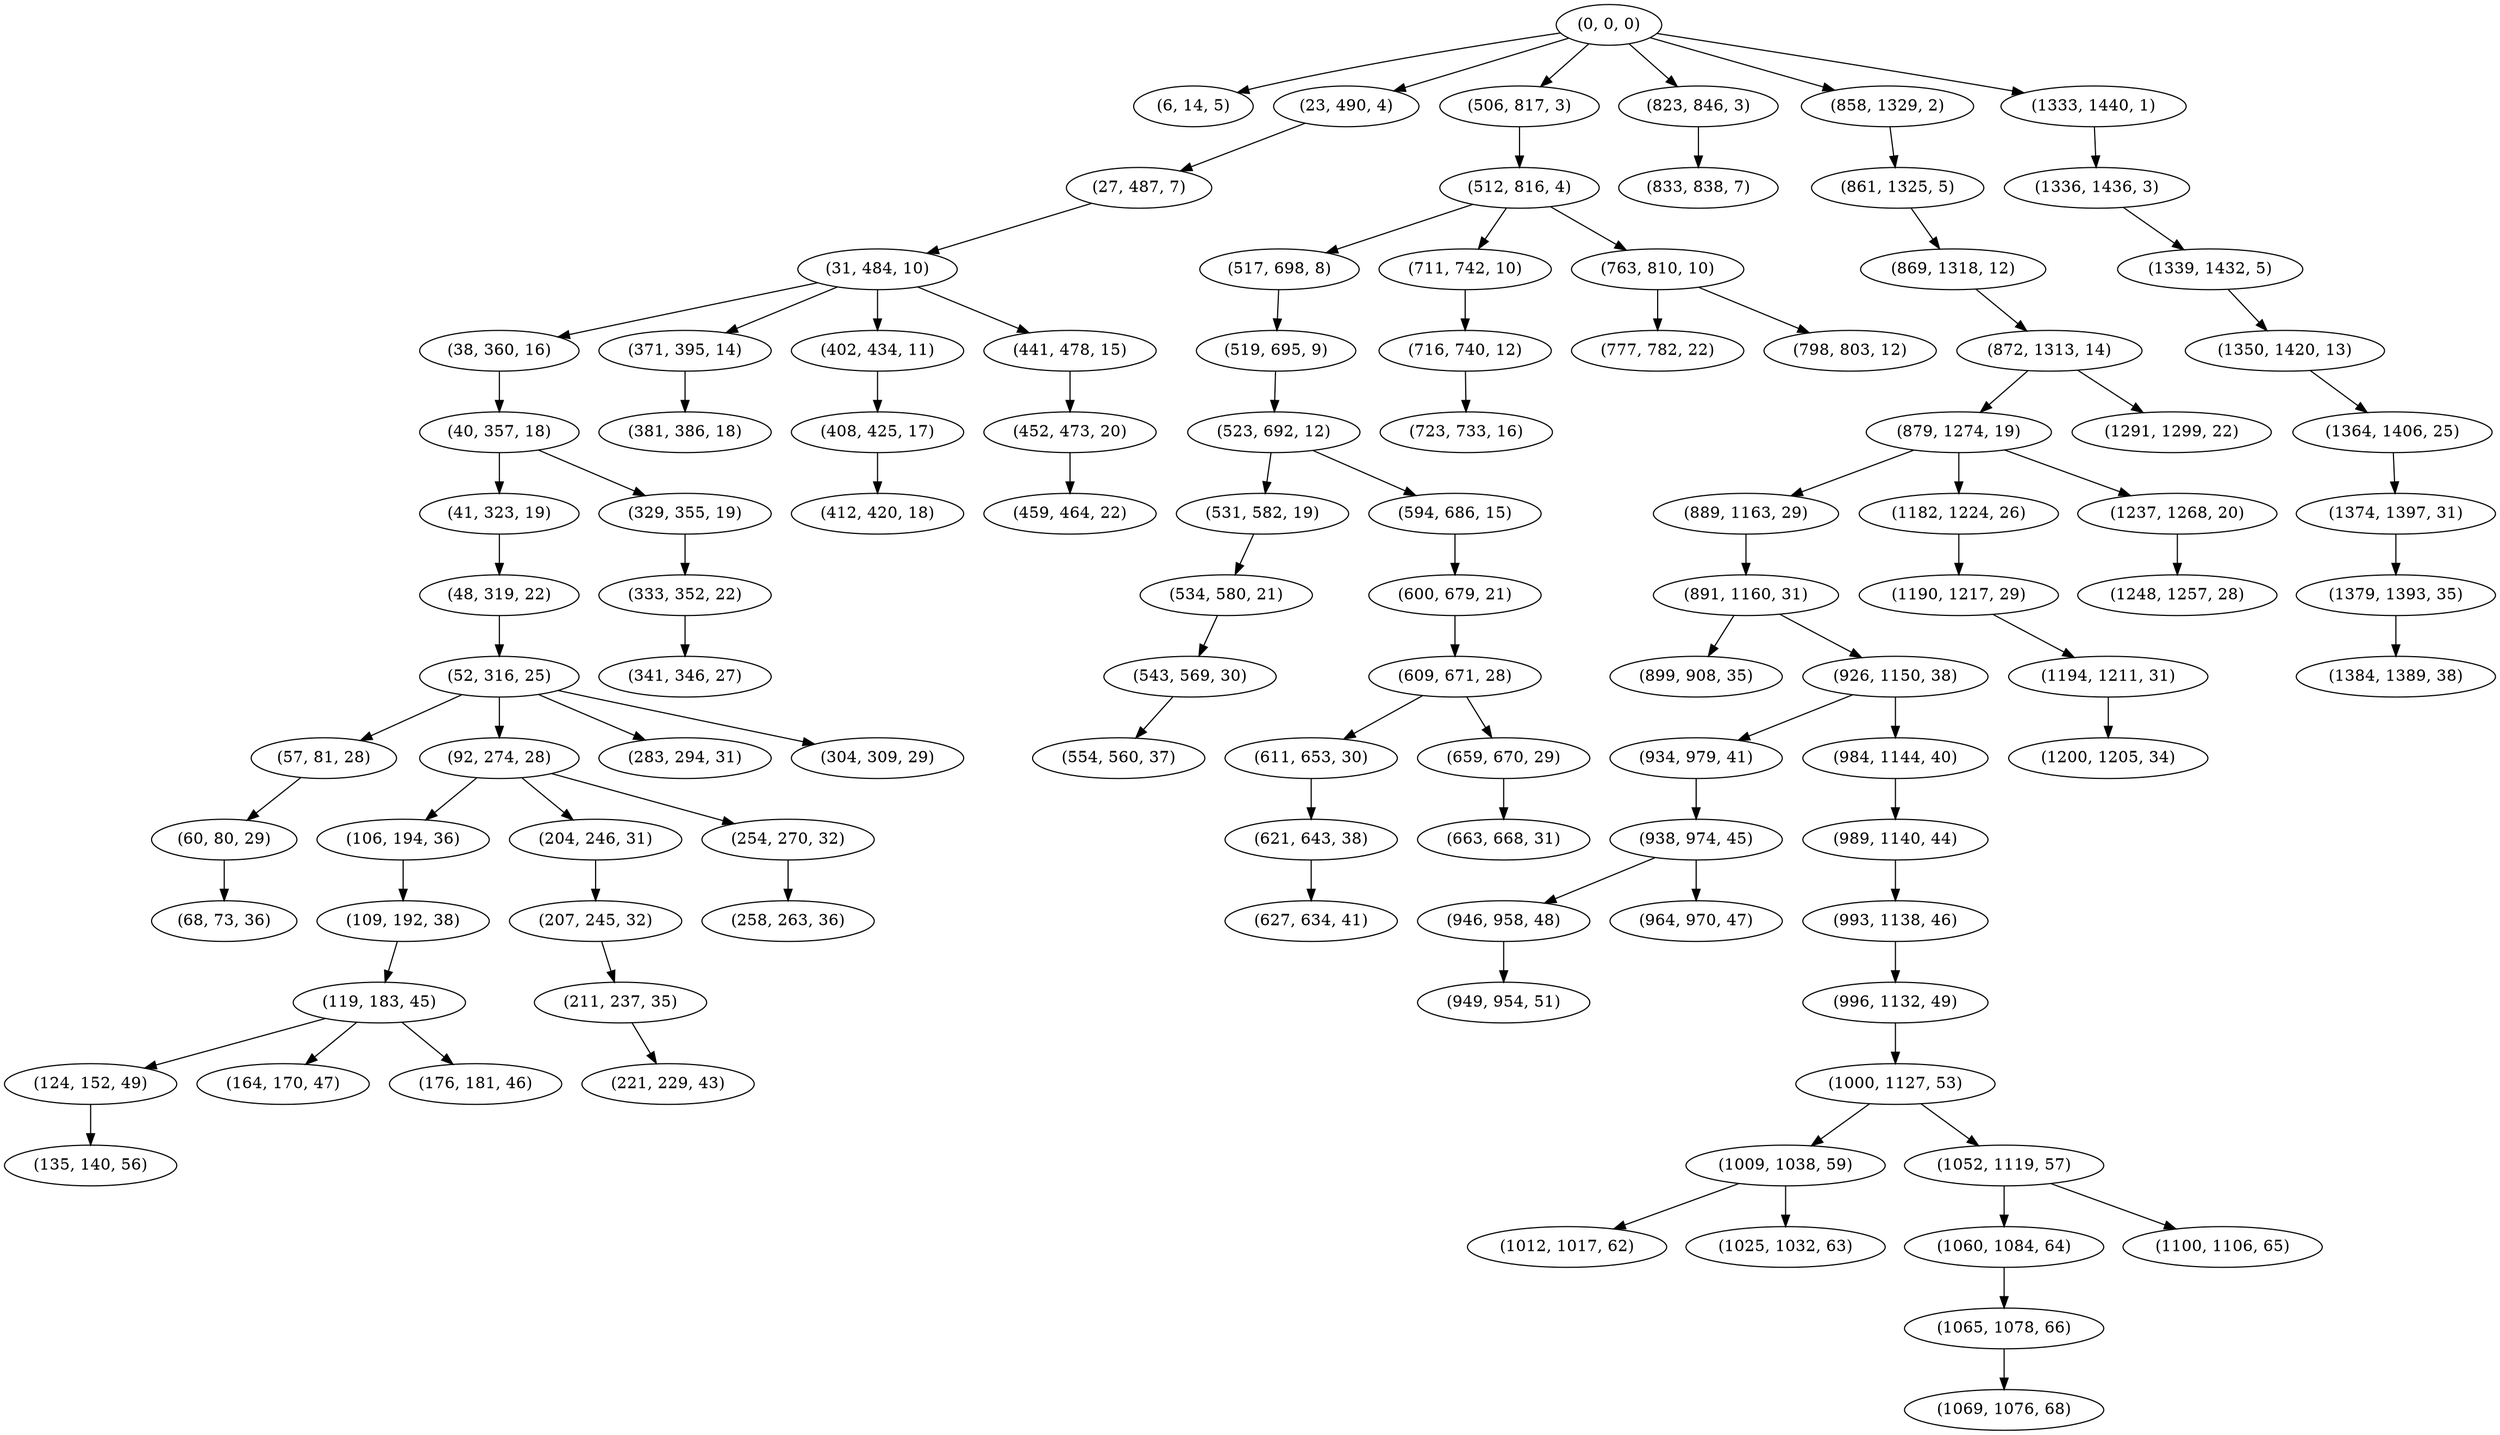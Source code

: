 digraph tree {
    "(0, 0, 0)";
    "(6, 14, 5)";
    "(23, 490, 4)";
    "(27, 487, 7)";
    "(31, 484, 10)";
    "(38, 360, 16)";
    "(40, 357, 18)";
    "(41, 323, 19)";
    "(48, 319, 22)";
    "(52, 316, 25)";
    "(57, 81, 28)";
    "(60, 80, 29)";
    "(68, 73, 36)";
    "(92, 274, 28)";
    "(106, 194, 36)";
    "(109, 192, 38)";
    "(119, 183, 45)";
    "(124, 152, 49)";
    "(135, 140, 56)";
    "(164, 170, 47)";
    "(176, 181, 46)";
    "(204, 246, 31)";
    "(207, 245, 32)";
    "(211, 237, 35)";
    "(221, 229, 43)";
    "(254, 270, 32)";
    "(258, 263, 36)";
    "(283, 294, 31)";
    "(304, 309, 29)";
    "(329, 355, 19)";
    "(333, 352, 22)";
    "(341, 346, 27)";
    "(371, 395, 14)";
    "(381, 386, 18)";
    "(402, 434, 11)";
    "(408, 425, 17)";
    "(412, 420, 18)";
    "(441, 478, 15)";
    "(452, 473, 20)";
    "(459, 464, 22)";
    "(506, 817, 3)";
    "(512, 816, 4)";
    "(517, 698, 8)";
    "(519, 695, 9)";
    "(523, 692, 12)";
    "(531, 582, 19)";
    "(534, 580, 21)";
    "(543, 569, 30)";
    "(554, 560, 37)";
    "(594, 686, 15)";
    "(600, 679, 21)";
    "(609, 671, 28)";
    "(611, 653, 30)";
    "(621, 643, 38)";
    "(627, 634, 41)";
    "(659, 670, 29)";
    "(663, 668, 31)";
    "(711, 742, 10)";
    "(716, 740, 12)";
    "(723, 733, 16)";
    "(763, 810, 10)";
    "(777, 782, 22)";
    "(798, 803, 12)";
    "(823, 846, 3)";
    "(833, 838, 7)";
    "(858, 1329, 2)";
    "(861, 1325, 5)";
    "(869, 1318, 12)";
    "(872, 1313, 14)";
    "(879, 1274, 19)";
    "(889, 1163, 29)";
    "(891, 1160, 31)";
    "(899, 908, 35)";
    "(926, 1150, 38)";
    "(934, 979, 41)";
    "(938, 974, 45)";
    "(946, 958, 48)";
    "(949, 954, 51)";
    "(964, 970, 47)";
    "(984, 1144, 40)";
    "(989, 1140, 44)";
    "(993, 1138, 46)";
    "(996, 1132, 49)";
    "(1000, 1127, 53)";
    "(1009, 1038, 59)";
    "(1012, 1017, 62)";
    "(1025, 1032, 63)";
    "(1052, 1119, 57)";
    "(1060, 1084, 64)";
    "(1065, 1078, 66)";
    "(1069, 1076, 68)";
    "(1100, 1106, 65)";
    "(1182, 1224, 26)";
    "(1190, 1217, 29)";
    "(1194, 1211, 31)";
    "(1200, 1205, 34)";
    "(1237, 1268, 20)";
    "(1248, 1257, 28)";
    "(1291, 1299, 22)";
    "(1333, 1440, 1)";
    "(1336, 1436, 3)";
    "(1339, 1432, 5)";
    "(1350, 1420, 13)";
    "(1364, 1406, 25)";
    "(1374, 1397, 31)";
    "(1379, 1393, 35)";
    "(1384, 1389, 38)";
    "(0, 0, 0)" -> "(6, 14, 5)";
    "(0, 0, 0)" -> "(23, 490, 4)";
    "(0, 0, 0)" -> "(506, 817, 3)";
    "(0, 0, 0)" -> "(823, 846, 3)";
    "(0, 0, 0)" -> "(858, 1329, 2)";
    "(0, 0, 0)" -> "(1333, 1440, 1)";
    "(23, 490, 4)" -> "(27, 487, 7)";
    "(27, 487, 7)" -> "(31, 484, 10)";
    "(31, 484, 10)" -> "(38, 360, 16)";
    "(31, 484, 10)" -> "(371, 395, 14)";
    "(31, 484, 10)" -> "(402, 434, 11)";
    "(31, 484, 10)" -> "(441, 478, 15)";
    "(38, 360, 16)" -> "(40, 357, 18)";
    "(40, 357, 18)" -> "(41, 323, 19)";
    "(40, 357, 18)" -> "(329, 355, 19)";
    "(41, 323, 19)" -> "(48, 319, 22)";
    "(48, 319, 22)" -> "(52, 316, 25)";
    "(52, 316, 25)" -> "(57, 81, 28)";
    "(52, 316, 25)" -> "(92, 274, 28)";
    "(52, 316, 25)" -> "(283, 294, 31)";
    "(52, 316, 25)" -> "(304, 309, 29)";
    "(57, 81, 28)" -> "(60, 80, 29)";
    "(60, 80, 29)" -> "(68, 73, 36)";
    "(92, 274, 28)" -> "(106, 194, 36)";
    "(92, 274, 28)" -> "(204, 246, 31)";
    "(92, 274, 28)" -> "(254, 270, 32)";
    "(106, 194, 36)" -> "(109, 192, 38)";
    "(109, 192, 38)" -> "(119, 183, 45)";
    "(119, 183, 45)" -> "(124, 152, 49)";
    "(119, 183, 45)" -> "(164, 170, 47)";
    "(119, 183, 45)" -> "(176, 181, 46)";
    "(124, 152, 49)" -> "(135, 140, 56)";
    "(204, 246, 31)" -> "(207, 245, 32)";
    "(207, 245, 32)" -> "(211, 237, 35)";
    "(211, 237, 35)" -> "(221, 229, 43)";
    "(254, 270, 32)" -> "(258, 263, 36)";
    "(329, 355, 19)" -> "(333, 352, 22)";
    "(333, 352, 22)" -> "(341, 346, 27)";
    "(371, 395, 14)" -> "(381, 386, 18)";
    "(402, 434, 11)" -> "(408, 425, 17)";
    "(408, 425, 17)" -> "(412, 420, 18)";
    "(441, 478, 15)" -> "(452, 473, 20)";
    "(452, 473, 20)" -> "(459, 464, 22)";
    "(506, 817, 3)" -> "(512, 816, 4)";
    "(512, 816, 4)" -> "(517, 698, 8)";
    "(512, 816, 4)" -> "(711, 742, 10)";
    "(512, 816, 4)" -> "(763, 810, 10)";
    "(517, 698, 8)" -> "(519, 695, 9)";
    "(519, 695, 9)" -> "(523, 692, 12)";
    "(523, 692, 12)" -> "(531, 582, 19)";
    "(523, 692, 12)" -> "(594, 686, 15)";
    "(531, 582, 19)" -> "(534, 580, 21)";
    "(534, 580, 21)" -> "(543, 569, 30)";
    "(543, 569, 30)" -> "(554, 560, 37)";
    "(594, 686, 15)" -> "(600, 679, 21)";
    "(600, 679, 21)" -> "(609, 671, 28)";
    "(609, 671, 28)" -> "(611, 653, 30)";
    "(609, 671, 28)" -> "(659, 670, 29)";
    "(611, 653, 30)" -> "(621, 643, 38)";
    "(621, 643, 38)" -> "(627, 634, 41)";
    "(659, 670, 29)" -> "(663, 668, 31)";
    "(711, 742, 10)" -> "(716, 740, 12)";
    "(716, 740, 12)" -> "(723, 733, 16)";
    "(763, 810, 10)" -> "(777, 782, 22)";
    "(763, 810, 10)" -> "(798, 803, 12)";
    "(823, 846, 3)" -> "(833, 838, 7)";
    "(858, 1329, 2)" -> "(861, 1325, 5)";
    "(861, 1325, 5)" -> "(869, 1318, 12)";
    "(869, 1318, 12)" -> "(872, 1313, 14)";
    "(872, 1313, 14)" -> "(879, 1274, 19)";
    "(872, 1313, 14)" -> "(1291, 1299, 22)";
    "(879, 1274, 19)" -> "(889, 1163, 29)";
    "(879, 1274, 19)" -> "(1182, 1224, 26)";
    "(879, 1274, 19)" -> "(1237, 1268, 20)";
    "(889, 1163, 29)" -> "(891, 1160, 31)";
    "(891, 1160, 31)" -> "(899, 908, 35)";
    "(891, 1160, 31)" -> "(926, 1150, 38)";
    "(926, 1150, 38)" -> "(934, 979, 41)";
    "(926, 1150, 38)" -> "(984, 1144, 40)";
    "(934, 979, 41)" -> "(938, 974, 45)";
    "(938, 974, 45)" -> "(946, 958, 48)";
    "(938, 974, 45)" -> "(964, 970, 47)";
    "(946, 958, 48)" -> "(949, 954, 51)";
    "(984, 1144, 40)" -> "(989, 1140, 44)";
    "(989, 1140, 44)" -> "(993, 1138, 46)";
    "(993, 1138, 46)" -> "(996, 1132, 49)";
    "(996, 1132, 49)" -> "(1000, 1127, 53)";
    "(1000, 1127, 53)" -> "(1009, 1038, 59)";
    "(1000, 1127, 53)" -> "(1052, 1119, 57)";
    "(1009, 1038, 59)" -> "(1012, 1017, 62)";
    "(1009, 1038, 59)" -> "(1025, 1032, 63)";
    "(1052, 1119, 57)" -> "(1060, 1084, 64)";
    "(1052, 1119, 57)" -> "(1100, 1106, 65)";
    "(1060, 1084, 64)" -> "(1065, 1078, 66)";
    "(1065, 1078, 66)" -> "(1069, 1076, 68)";
    "(1182, 1224, 26)" -> "(1190, 1217, 29)";
    "(1190, 1217, 29)" -> "(1194, 1211, 31)";
    "(1194, 1211, 31)" -> "(1200, 1205, 34)";
    "(1237, 1268, 20)" -> "(1248, 1257, 28)";
    "(1333, 1440, 1)" -> "(1336, 1436, 3)";
    "(1336, 1436, 3)" -> "(1339, 1432, 5)";
    "(1339, 1432, 5)" -> "(1350, 1420, 13)";
    "(1350, 1420, 13)" -> "(1364, 1406, 25)";
    "(1364, 1406, 25)" -> "(1374, 1397, 31)";
    "(1374, 1397, 31)" -> "(1379, 1393, 35)";
    "(1379, 1393, 35)" -> "(1384, 1389, 38)";
}
